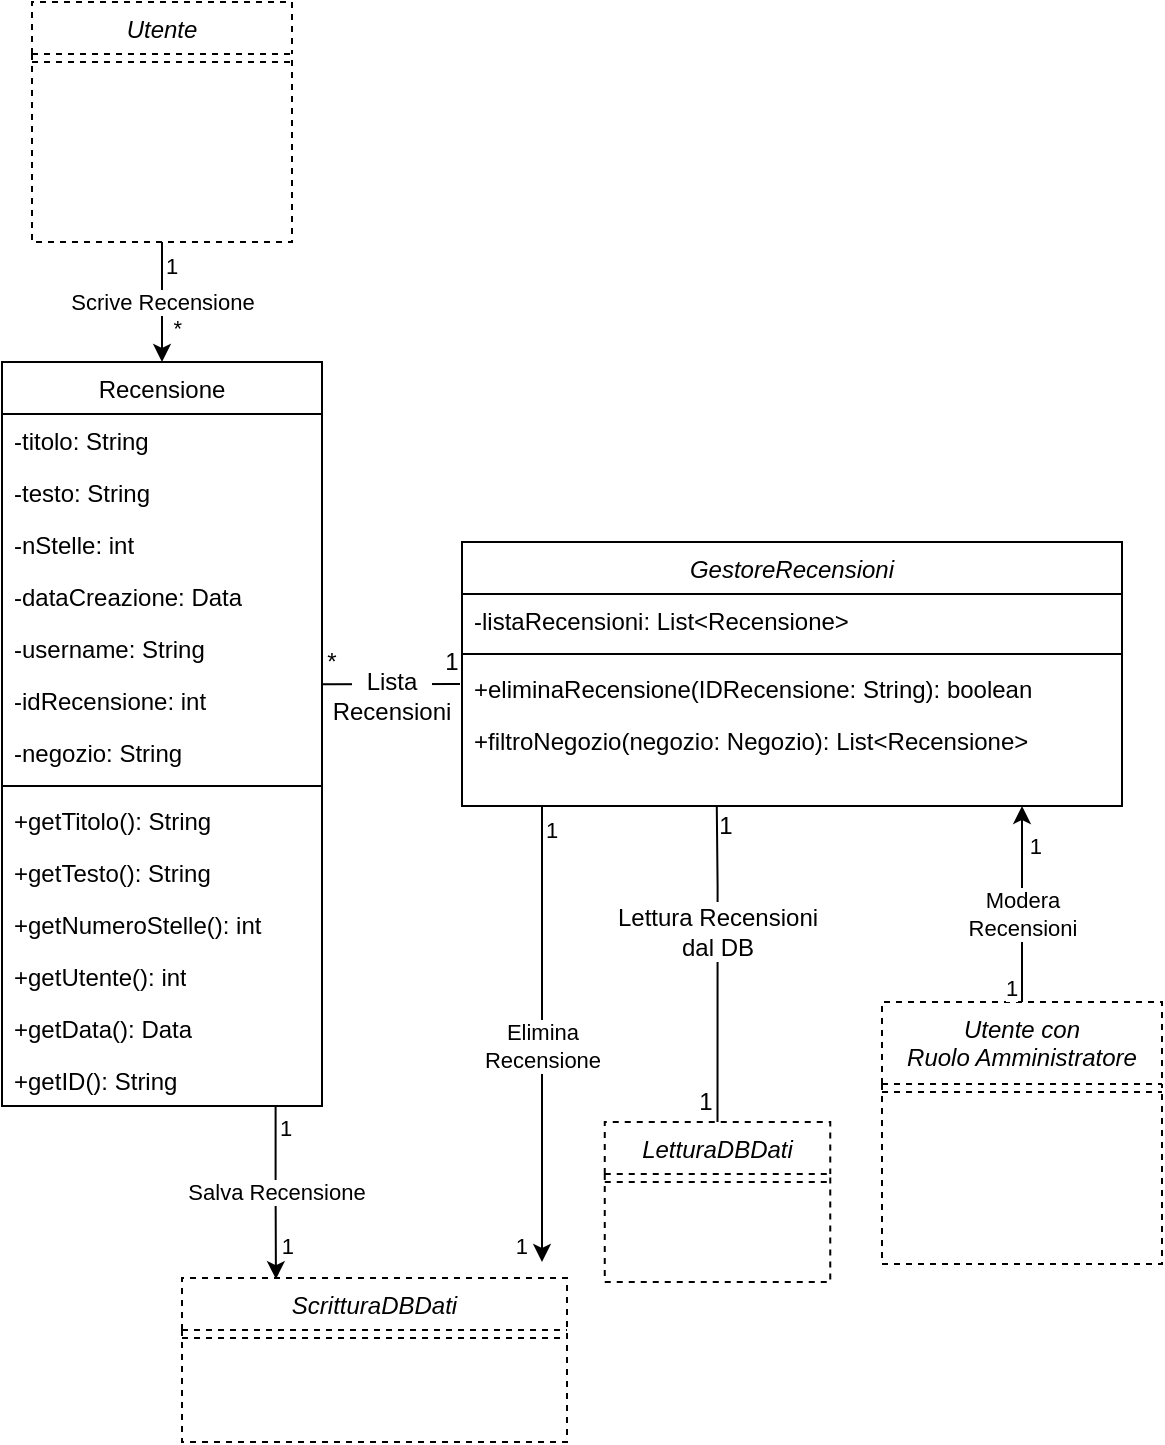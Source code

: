 <mxfile version="14.6.13" type="device"><diagram id="FYkIi_KlUg-Vx38tww59" name="Pagina-1"><mxGraphModel dx="1268" dy="1783" grid="1" gridSize="10" guides="1" tooltips="1" connect="1" arrows="1" fold="1" page="1" pageScale="1" pageWidth="1169" pageHeight="827" math="0" shadow="0"><root><mxCell id="0"/><mxCell id="1" parent="0"/><mxCell id="IT6hAwfxPftDwJqjJo3U-26" value="Utente con &#10;Ruolo Amministratore" style="swimlane;fontStyle=2;align=center;verticalAlign=top;childLayout=stackLayout;horizontal=1;startSize=41;horizontalStack=0;resizeParent=1;resizeLast=0;collapsible=1;marginBottom=0;rounded=0;shadow=0;strokeWidth=1;dashed=1;" parent="1" vertex="1"><mxGeometry x="980" y="70" width="140" height="131" as="geometry"><mxRectangle x="960" y="120" width="160" height="26" as="alternateBounds"/></mxGeometry></mxCell><mxCell id="IT6hAwfxPftDwJqjJo3U-30" value="" style="line;html=1;strokeWidth=1;align=left;verticalAlign=middle;spacingTop=-1;spacingLeft=3;spacingRight=3;rotatable=0;labelPosition=right;points=[];portConstraint=eastwest;dashed=1;" parent="IT6hAwfxPftDwJqjJo3U-26" vertex="1"><mxGeometry y="41" width="140" height="8" as="geometry"/></mxCell><mxCell id="IT6hAwfxPftDwJqjJo3U-33" value="Recensione" style="swimlane;fontStyle=0;align=center;verticalAlign=top;childLayout=stackLayout;horizontal=1;startSize=26;horizontalStack=0;resizeParent=1;resizeLast=0;collapsible=1;marginBottom=0;rounded=0;shadow=0;strokeWidth=1;" parent="1" vertex="1"><mxGeometry x="540" y="-250" width="160" height="372" as="geometry"><mxRectangle x="340" y="380" width="170" height="26" as="alternateBounds"/></mxGeometry></mxCell><mxCell id="IT6hAwfxPftDwJqjJo3U-34" value="-titolo: String" style="text;align=left;verticalAlign=top;spacingLeft=4;spacingRight=4;overflow=hidden;rotatable=0;points=[[0,0.5],[1,0.5]];portConstraint=eastwest;" parent="IT6hAwfxPftDwJqjJo3U-33" vertex="1"><mxGeometry y="26" width="160" height="26" as="geometry"/></mxCell><mxCell id="IT6hAwfxPftDwJqjJo3U-35" value="-testo: String" style="text;strokeColor=none;fillColor=none;align=left;verticalAlign=top;spacingLeft=4;spacingRight=4;overflow=hidden;rotatable=0;points=[[0,0.5],[1,0.5]];portConstraint=eastwest;whiteSpace=wrap;html=1;" parent="IT6hAwfxPftDwJqjJo3U-33" vertex="1"><mxGeometry y="52" width="160" height="26" as="geometry"/></mxCell><mxCell id="IT6hAwfxPftDwJqjJo3U-36" value="-nStelle: int" style="text;strokeColor=none;fillColor=none;align=left;verticalAlign=top;spacingLeft=4;spacingRight=4;overflow=hidden;rotatable=0;points=[[0,0.5],[1,0.5]];portConstraint=eastwest;whiteSpace=wrap;html=1;" parent="IT6hAwfxPftDwJqjJo3U-33" vertex="1"><mxGeometry y="78" width="160" height="26" as="geometry"/></mxCell><mxCell id="IT6hAwfxPftDwJqjJo3U-37" value="-dataCreazione: Data" style="text;strokeColor=none;fillColor=none;align=left;verticalAlign=top;spacingLeft=4;spacingRight=4;overflow=hidden;rotatable=0;points=[[0,0.5],[1,0.5]];portConstraint=eastwest;whiteSpace=wrap;html=1;" parent="IT6hAwfxPftDwJqjJo3U-33" vertex="1"><mxGeometry y="104" width="160" height="26" as="geometry"/></mxCell><mxCell id="IT6hAwfxPftDwJqjJo3U-38" value="-username: String" style="text;strokeColor=none;fillColor=none;align=left;verticalAlign=top;spacingLeft=4;spacingRight=4;overflow=hidden;rotatable=0;points=[[0,0.5],[1,0.5]];portConstraint=eastwest;whiteSpace=wrap;html=1;" parent="IT6hAwfxPftDwJqjJo3U-33" vertex="1"><mxGeometry y="130" width="160" height="26" as="geometry"/></mxCell><mxCell id="IT6hAwfxPftDwJqjJo3U-39" value="-idRecensione: int" style="text;strokeColor=none;fillColor=none;align=left;verticalAlign=top;spacingLeft=4;spacingRight=4;overflow=hidden;rotatable=0;points=[[0,0.5],[1,0.5]];portConstraint=eastwest;whiteSpace=wrap;html=1;" parent="IT6hAwfxPftDwJqjJo3U-33" vertex="1"><mxGeometry y="156" width="160" height="26" as="geometry"/></mxCell><mxCell id="IT6hAwfxPftDwJqjJo3U-40" value="-negozio: String" style="text;strokeColor=none;fillColor=none;align=left;verticalAlign=top;spacingLeft=4;spacingRight=4;overflow=hidden;rotatable=0;points=[[0,0.5],[1,0.5]];portConstraint=eastwest;whiteSpace=wrap;html=1;" parent="IT6hAwfxPftDwJqjJo3U-33" vertex="1"><mxGeometry y="182" width="160" height="26" as="geometry"/></mxCell><mxCell id="IT6hAwfxPftDwJqjJo3U-41" value="" style="line;html=1;strokeWidth=1;align=left;verticalAlign=middle;spacingTop=-1;spacingLeft=3;spacingRight=3;rotatable=0;labelPosition=right;points=[];portConstraint=eastwest;" parent="IT6hAwfxPftDwJqjJo3U-33" vertex="1"><mxGeometry y="208" width="160" height="8" as="geometry"/></mxCell><mxCell id="IT6hAwfxPftDwJqjJo3U-42" value="+getTitolo(): String" style="text;strokeColor=none;fillColor=none;align=left;verticalAlign=top;spacingLeft=4;spacingRight=4;overflow=hidden;rotatable=0;points=[[0,0.5],[1,0.5]];portConstraint=eastwest;whiteSpace=wrap;html=1;" parent="IT6hAwfxPftDwJqjJo3U-33" vertex="1"><mxGeometry y="216" width="160" height="26" as="geometry"/></mxCell><mxCell id="IT6hAwfxPftDwJqjJo3U-43" value="+getTesto(): String" style="text;strokeColor=none;fillColor=none;align=left;verticalAlign=top;spacingLeft=4;spacingRight=4;overflow=hidden;rotatable=0;points=[[0,0.5],[1,0.5]];portConstraint=eastwest;whiteSpace=wrap;html=1;" parent="IT6hAwfxPftDwJqjJo3U-33" vertex="1"><mxGeometry y="242" width="160" height="26" as="geometry"/></mxCell><mxCell id="IT6hAwfxPftDwJqjJo3U-44" value="+getNumeroStelle(): int" style="text;strokeColor=none;fillColor=none;align=left;verticalAlign=top;spacingLeft=4;spacingRight=4;overflow=hidden;rotatable=0;points=[[0,0.5],[1,0.5]];portConstraint=eastwest;whiteSpace=wrap;html=1;" parent="IT6hAwfxPftDwJqjJo3U-33" vertex="1"><mxGeometry y="268" width="160" height="26" as="geometry"/></mxCell><mxCell id="IT6hAwfxPftDwJqjJo3U-45" value="+getUtente(): int" style="text;strokeColor=none;fillColor=none;align=left;verticalAlign=top;spacingLeft=4;spacingRight=4;overflow=hidden;rotatable=0;points=[[0,0.5],[1,0.5]];portConstraint=eastwest;whiteSpace=wrap;html=1;" parent="IT6hAwfxPftDwJqjJo3U-33" vertex="1"><mxGeometry y="294" width="160" height="26" as="geometry"/></mxCell><mxCell id="IT6hAwfxPftDwJqjJo3U-46" value="+getData(): Data" style="text;strokeColor=none;fillColor=none;align=left;verticalAlign=top;spacingLeft=4;spacingRight=4;overflow=hidden;rotatable=0;points=[[0,0.5],[1,0.5]];portConstraint=eastwest;whiteSpace=wrap;html=1;" parent="IT6hAwfxPftDwJqjJo3U-33" vertex="1"><mxGeometry y="320" width="160" height="26" as="geometry"/></mxCell><mxCell id="IT6hAwfxPftDwJqjJo3U-47" value="+getID(): String" style="text;strokeColor=none;fillColor=none;align=left;verticalAlign=top;spacingLeft=4;spacingRight=4;overflow=hidden;rotatable=0;points=[[0,0.5],[1,0.5]];portConstraint=eastwest;whiteSpace=wrap;html=1;" parent="IT6hAwfxPftDwJqjJo3U-33" vertex="1"><mxGeometry y="346" width="160" height="26" as="geometry"/></mxCell><mxCell id="IT6hAwfxPftDwJqjJo3U-48" value="ScritturaDBDati" style="swimlane;fontStyle=2;align=center;verticalAlign=top;childLayout=stackLayout;horizontal=1;startSize=26;horizontalStack=0;resizeParent=1;resizeLast=0;collapsible=1;marginBottom=0;rounded=0;shadow=0;strokeWidth=1;dashed=1;" parent="1" vertex="1"><mxGeometry x="630" y="208" width="192.5" height="82" as="geometry"><mxRectangle x="960" y="120" width="160" height="26" as="alternateBounds"/></mxGeometry></mxCell><mxCell id="IT6hAwfxPftDwJqjJo3U-49" value="" style="line;html=1;strokeWidth=1;align=left;verticalAlign=middle;spacingTop=-1;spacingLeft=3;spacingRight=3;rotatable=0;labelPosition=right;points=[];portConstraint=eastwest;dashed=1;" parent="IT6hAwfxPftDwJqjJo3U-48" vertex="1"><mxGeometry y="26" width="192.5" height="8" as="geometry"/></mxCell><mxCell id="IT6hAwfxPftDwJqjJo3U-55" value="*" style="edgeLabel;resizable=0;html=1;align=right;verticalAlign=bottom;" parent="1" connectable="0" vertex="1"><mxGeometry x="630.0" y="-259.667" as="geometry"/></mxCell><mxCell id="IT6hAwfxPftDwJqjJo3U-56" value="" style="endArrow=classic;html=1;entryX=0.244;entryY=0.007;entryDx=0;entryDy=0;entryPerimeter=0;exitX=0.855;exitY=1.011;exitDx=0;exitDy=0;exitPerimeter=0;edgeStyle=orthogonalEdgeStyle;rounded=0;" parent="1" source="IT6hAwfxPftDwJqjJo3U-47" target="IT6hAwfxPftDwJqjJo3U-48" edge="1"><mxGeometry relative="1" as="geometry"><mxPoint x="610.19" y="385.0" as="sourcePoint"/><mxPoint x="610" y="334.49" as="targetPoint"/></mxGeometry></mxCell><mxCell id="IT6hAwfxPftDwJqjJo3U-57" value="Salva Recensione" style="edgeLabel;resizable=0;html=1;align=center;verticalAlign=middle;" parent="IT6hAwfxPftDwJqjJo3U-56" connectable="0" vertex="1"><mxGeometry relative="1" as="geometry"/></mxCell><mxCell id="IT6hAwfxPftDwJqjJo3U-58" value="1" style="edgeLabel;resizable=0;html=1;align=left;verticalAlign=bottom;" parent="IT6hAwfxPftDwJqjJo3U-56" connectable="0" vertex="1"><mxGeometry x="-1" relative="1" as="geometry"><mxPoint y="19" as="offset"/></mxGeometry></mxCell><mxCell id="IT6hAwfxPftDwJqjJo3U-59" value="1" style="edgeLabel;resizable=0;html=1;align=right;verticalAlign=bottom;" parent="IT6hAwfxPftDwJqjJo3U-56" connectable="0" vertex="1"><mxGeometry x="1" relative="1" as="geometry"><mxPoint x="10" y="-8" as="offset"/></mxGeometry></mxCell><mxCell id="IT6hAwfxPftDwJqjJo3U-60" value="GestoreRecensioni" style="swimlane;fontStyle=2;align=center;verticalAlign=top;childLayout=stackLayout;horizontal=1;startSize=26;horizontalStack=0;resizeParent=1;resizeLast=0;collapsible=1;marginBottom=0;rounded=0;shadow=0;strokeWidth=1;" parent="1" vertex="1"><mxGeometry x="770" y="-160" width="330" height="132" as="geometry"><mxRectangle x="860" y="-150" width="160" height="26" as="alternateBounds"/></mxGeometry></mxCell><mxCell id="IT6hAwfxPftDwJqjJo3U-61" value="-listaRecensioni: List&lt;Recensione&gt;" style="text;align=left;verticalAlign=top;spacingLeft=4;spacingRight=4;overflow=hidden;rotatable=0;points=[[0,0.5],[1,0.5]];portConstraint=eastwest;" parent="IT6hAwfxPftDwJqjJo3U-60" vertex="1"><mxGeometry y="26" width="330" height="26" as="geometry"/></mxCell><mxCell id="IT6hAwfxPftDwJqjJo3U-62" value="" style="line;html=1;strokeWidth=1;align=left;verticalAlign=middle;spacingTop=-1;spacingLeft=3;spacingRight=3;rotatable=0;labelPosition=right;points=[];portConstraint=eastwest;" parent="IT6hAwfxPftDwJqjJo3U-60" vertex="1"><mxGeometry y="52" width="330" height="8" as="geometry"/></mxCell><mxCell id="IT6hAwfxPftDwJqjJo3U-63" value="+eliminaRecensione(IDRecensione: String): boolean" style="text;align=left;verticalAlign=top;spacingLeft=4;spacingRight=4;overflow=hidden;rotatable=0;points=[[0,0.5],[1,0.5]];portConstraint=eastwest;" parent="IT6hAwfxPftDwJqjJo3U-60" vertex="1"><mxGeometry y="60" width="330" height="26" as="geometry"/></mxCell><mxCell id="0nOGG8zO_RUsz_nLicR0-1" value="+filtroNegozio(negozio: Negozio): List&lt;Recensione&gt;" style="text;align=left;verticalAlign=top;spacingLeft=4;spacingRight=4;overflow=hidden;rotatable=0;points=[[0,0.5],[1,0.5]];portConstraint=eastwest;" parent="IT6hAwfxPftDwJqjJo3U-60" vertex="1"><mxGeometry y="86" width="330" height="26" as="geometry"/></mxCell><mxCell id="IT6hAwfxPftDwJqjJo3U-66" value="" style="endArrow=none;html=1;exitX=1.003;exitY=0.196;exitDx=0;exitDy=0;exitPerimeter=0;" parent="1" source="IT6hAwfxPftDwJqjJo3U-39" edge="1"><mxGeometry width="50" height="50" relative="1" as="geometry"><mxPoint x="750" y="620" as="sourcePoint"/><mxPoint x="769" y="-89" as="targetPoint"/></mxGeometry></mxCell><mxCell id="IT6hAwfxPftDwJqjJo3U-67" value="*" style="text;html=1;strokeColor=none;fillColor=none;align=center;verticalAlign=middle;whiteSpace=wrap;rounded=0;" parent="1" vertex="1"><mxGeometry x="700" y="-110" width="10" height="20" as="geometry"/></mxCell><mxCell id="IT6hAwfxPftDwJqjJo3U-68" value="1" style="text;html=1;strokeColor=none;fillColor=none;align=center;verticalAlign=middle;whiteSpace=wrap;rounded=0;" parent="1" vertex="1"><mxGeometry x="760" y="-110" width="10" height="20" as="geometry"/></mxCell><mxCell id="IT6hAwfxPftDwJqjJo3U-69" value="Lista&lt;br&gt;Recensioni" style="text;html=1;strokeColor=none;align=center;verticalAlign=middle;whiteSpace=wrap;rounded=0;fillColor=#ffffff;" parent="1" vertex="1"><mxGeometry x="715" y="-93" width="40" height="20" as="geometry"/></mxCell><mxCell id="IT6hAwfxPftDwJqjJo3U-70" value="" style="endArrow=classic;html=1;exitX=0.5;exitY=0;exitDx=0;exitDy=0;" parent="1" source="IT6hAwfxPftDwJqjJo3U-26" edge="1"><mxGeometry relative="1" as="geometry"><mxPoint x="1050" y="50" as="sourcePoint"/><mxPoint x="1050" y="-28" as="targetPoint"/><Array as="points"><mxPoint x="1050" y="-18"/></Array></mxGeometry></mxCell><mxCell id="IT6hAwfxPftDwJqjJo3U-71" value="Modera&lt;br&gt;Recensioni" style="edgeLabel;resizable=0;html=1;align=center;verticalAlign=middle;" parent="IT6hAwfxPftDwJqjJo3U-70" connectable="0" vertex="1"><mxGeometry relative="1" as="geometry"><mxPoint y="5" as="offset"/></mxGeometry></mxCell><mxCell id="IT6hAwfxPftDwJqjJo3U-72" value="1" style="edgeLabel;resizable=0;html=1;align=left;verticalAlign=bottom;" parent="IT6hAwfxPftDwJqjJo3U-70" connectable="0" vertex="1"><mxGeometry x="-1" relative="1" as="geometry"><mxPoint x="-10" y="1" as="offset"/></mxGeometry></mxCell><mxCell id="IT6hAwfxPftDwJqjJo3U-73" value="1" style="edgeLabel;resizable=0;html=1;align=right;verticalAlign=bottom;" parent="IT6hAwfxPftDwJqjJo3U-70" connectable="0" vertex="1"><mxGeometry x="1" relative="1" as="geometry"><mxPoint x="10" y="28" as="offset"/></mxGeometry></mxCell><mxCell id="IT6hAwfxPftDwJqjJo3U-74" value="1" style="text;html=1;strokeColor=none;fillColor=none;align=center;verticalAlign=middle;whiteSpace=wrap;rounded=0;" parent="1" vertex="1"><mxGeometry x="897.38" y="-28" width="10" height="20" as="geometry"/></mxCell><mxCell id="IT6hAwfxPftDwJqjJo3U-82" value="" style="endArrow=classic;html=1;edgeStyle=orthogonalEdgeStyle;rounded=0;" parent="1" edge="1"><mxGeometry relative="1" as="geometry"><mxPoint x="810" y="-28" as="sourcePoint"/><mxPoint x="810" y="200.0" as="targetPoint"/><Array as="points"><mxPoint x="810" y="-8"/></Array></mxGeometry></mxCell><mxCell id="IT6hAwfxPftDwJqjJo3U-83" value="Elimina&lt;br&gt;Recensione" style="edgeLabel;resizable=0;html=1;align=center;verticalAlign=middle;" parent="IT6hAwfxPftDwJqjJo3U-82" connectable="0" vertex="1"><mxGeometry relative="1" as="geometry"><mxPoint y="6" as="offset"/></mxGeometry></mxCell><mxCell id="IT6hAwfxPftDwJqjJo3U-84" value="1" style="edgeLabel;resizable=0;html=1;align=left;verticalAlign=bottom;" parent="IT6hAwfxPftDwJqjJo3U-82" connectable="0" vertex="1"><mxGeometry x="-1" relative="1" as="geometry"><mxPoint y="20" as="offset"/></mxGeometry></mxCell><mxCell id="IT6hAwfxPftDwJqjJo3U-85" value="1" style="edgeLabel;resizable=0;html=1;align=right;verticalAlign=bottom;" parent="IT6hAwfxPftDwJqjJo3U-82" connectable="0" vertex="1"><mxGeometry x="1" relative="1" as="geometry"><mxPoint x="-7" as="offset"/></mxGeometry></mxCell><mxCell id="IT6hAwfxPftDwJqjJo3U-86" value="LetturaDBDati" style="swimlane;fontStyle=2;align=center;verticalAlign=top;childLayout=stackLayout;horizontal=1;startSize=26;horizontalStack=0;resizeParent=1;resizeLast=0;collapsible=1;marginBottom=0;rounded=0;shadow=0;strokeWidth=1;dashed=1;" parent="1" vertex="1"><mxGeometry x="841.38" y="130" width="112.75" height="80" as="geometry"><mxRectangle x="-140" y="400" width="160" height="26" as="alternateBounds"/></mxGeometry></mxCell><mxCell id="IT6hAwfxPftDwJqjJo3U-87" value="" style="line;html=1;strokeWidth=1;align=left;verticalAlign=middle;spacingTop=-1;spacingLeft=3;spacingRight=3;rotatable=0;labelPosition=right;points=[];portConstraint=eastwest;dashed=1;" parent="IT6hAwfxPftDwJqjJo3U-86" vertex="1"><mxGeometry y="26" width="112.75" height="8" as="geometry"/></mxCell><mxCell id="IT6hAwfxPftDwJqjJo3U-93" value="Utente" style="swimlane;fontStyle=2;align=center;verticalAlign=top;childLayout=stackLayout;horizontal=1;startSize=26;horizontalStack=0;resizeParent=1;resizeLast=0;collapsible=1;marginBottom=0;rounded=0;shadow=0;strokeWidth=1;dashed=1;" parent="1" vertex="1"><mxGeometry x="555" y="-430" width="130" height="120" as="geometry"><mxRectangle x="585" y="-480" width="160" height="26" as="alternateBounds"/></mxGeometry></mxCell><mxCell id="IT6hAwfxPftDwJqjJo3U-94" value="" style="line;html=1;strokeWidth=1;align=left;verticalAlign=middle;spacingTop=-1;spacingLeft=3;spacingRight=3;rotatable=0;labelPosition=right;points=[];portConstraint=eastwest;dashed=1;" parent="IT6hAwfxPftDwJqjJo3U-93" vertex="1"><mxGeometry y="26" width="130" height="8" as="geometry"/></mxCell><mxCell id="IT6hAwfxPftDwJqjJo3U-100" value="" style="endArrow=classic;html=1;edgeStyle=orthogonalEdgeStyle;rounded=0;exitX=0.5;exitY=1;exitDx=0;exitDy=0;" parent="1" source="IT6hAwfxPftDwJqjJo3U-93" target="IT6hAwfxPftDwJqjJo3U-33" edge="1"><mxGeometry relative="1" as="geometry"><mxPoint x="321" y="-610" as="sourcePoint"/><mxPoint x="610" y="-330" as="targetPoint"/><Array as="points"><mxPoint x="620" y="-290"/><mxPoint x="620" y="-290"/></Array></mxGeometry></mxCell><mxCell id="IT6hAwfxPftDwJqjJo3U-101" value="Scrive Recensione" style="edgeLabel;resizable=0;html=1;align=center;verticalAlign=middle;" parent="IT6hAwfxPftDwJqjJo3U-100" connectable="0" vertex="1"><mxGeometry relative="1" as="geometry"/></mxCell><mxCell id="IT6hAwfxPftDwJqjJo3U-102" value="1" style="edgeLabel;resizable=0;html=1;align=left;verticalAlign=bottom;" parent="IT6hAwfxPftDwJqjJo3U-100" connectable="0" vertex="1"><mxGeometry x="-1" relative="1" as="geometry"><mxPoint y="20" as="offset"/></mxGeometry></mxCell><mxCell id="IT6hAwfxPftDwJqjJo3U-103" value="*" style="edgeLabel;resizable=0;html=1;align=right;verticalAlign=bottom;" parent="IT6hAwfxPftDwJqjJo3U-100" connectable="0" vertex="1"><mxGeometry x="1" relative="1" as="geometry"><mxPoint x="10" y="-9" as="offset"/></mxGeometry></mxCell><mxCell id="IT6hAwfxPftDwJqjJo3U-104" value="" style="endArrow=none;html=1;edgeStyle=orthogonalEdgeStyle;rounded=0;exitX=0.5;exitY=0;exitDx=0;exitDy=0;" parent="1" source="IT6hAwfxPftDwJqjJo3U-86" edge="1"><mxGeometry width="50" height="50" relative="1" as="geometry"><mxPoint x="920.01" y="112" as="sourcePoint"/><mxPoint x="897.39" y="-28" as="targetPoint"/><Array as="points"><mxPoint x="898" y="12"/><mxPoint x="897" y="12"/></Array></mxGeometry></mxCell><mxCell id="IT6hAwfxPftDwJqjJo3U-75" value="Lettura Recensioni dal DB" style="text;html=1;strokeColor=none;align=center;verticalAlign=middle;whiteSpace=wrap;rounded=0;fillColor=#ffffff;" parent="1" vertex="1"><mxGeometry x="840" y="20" width="115.5" height="30" as="geometry"/></mxCell><mxCell id="IT6hAwfxPftDwJqjJo3U-106" value="1" style="text;html=1;strokeColor=none;fillColor=none;align=center;verticalAlign=middle;whiteSpace=wrap;rounded=0;" parent="1" vertex="1"><mxGeometry x="887.38" y="110" width="10" height="20" as="geometry"/></mxCell></root></mxGraphModel></diagram></mxfile>
